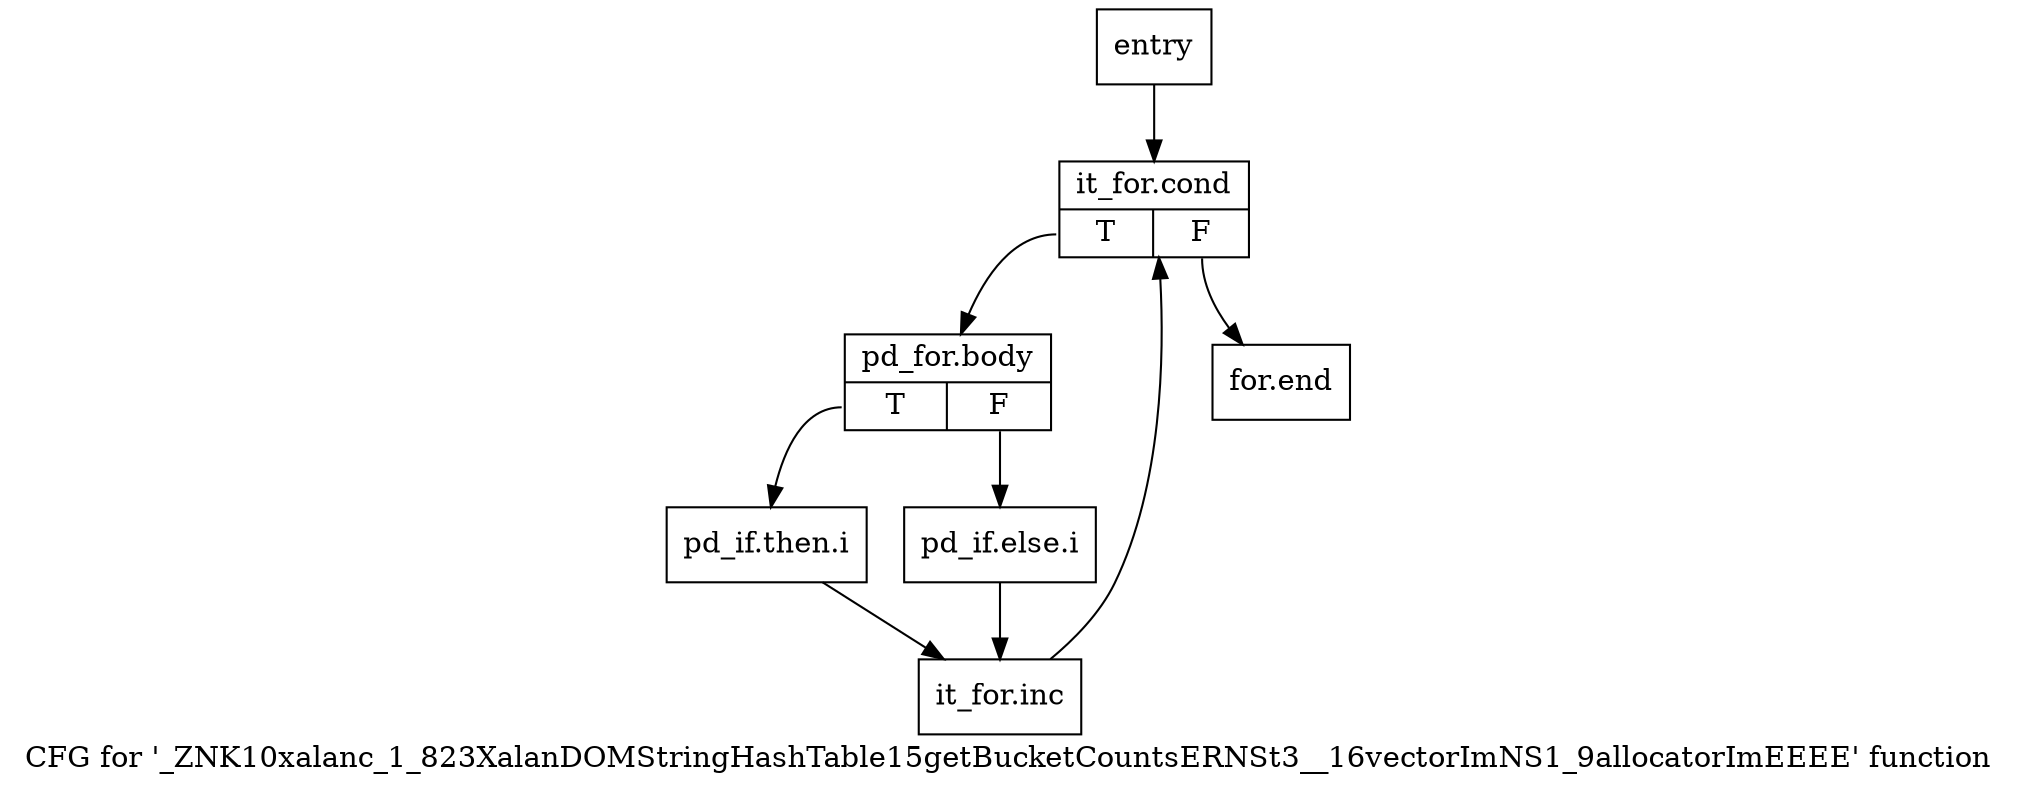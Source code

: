 digraph "CFG for '_ZNK10xalanc_1_823XalanDOMStringHashTable15getBucketCountsERNSt3__16vectorImNS1_9allocatorImEEEE' function" {
	label="CFG for '_ZNK10xalanc_1_823XalanDOMStringHashTable15getBucketCountsERNSt3__16vectorImNS1_9allocatorImEEEE' function";

	Node0x5e8ae30 [shape=record,label="{entry}"];
	Node0x5e8ae30 -> Node0x5ea2d00;
	Node0x5ea2d00 [shape=record,label="{it_for.cond|{<s0>T|<s1>F}}"];
	Node0x5ea2d00:s0 -> Node0x5ea2d50;
	Node0x5ea2d00:s1 -> Node0x5ea2e90;
	Node0x5ea2d50 [shape=record,label="{pd_for.body|{<s0>T|<s1>F}}"];
	Node0x5ea2d50:s0 -> Node0x5ea2da0;
	Node0x5ea2d50:s1 -> Node0x5ea2df0;
	Node0x5ea2da0 [shape=record,label="{pd_if.then.i}"];
	Node0x5ea2da0 -> Node0x5ea2e40;
	Node0x5ea2df0 [shape=record,label="{pd_if.else.i}"];
	Node0x5ea2df0 -> Node0x5ea2e40;
	Node0x5ea2e40 [shape=record,label="{it_for.inc}"];
	Node0x5ea2e40 -> Node0x5ea2d00;
	Node0x5ea2e90 [shape=record,label="{for.end}"];
}
